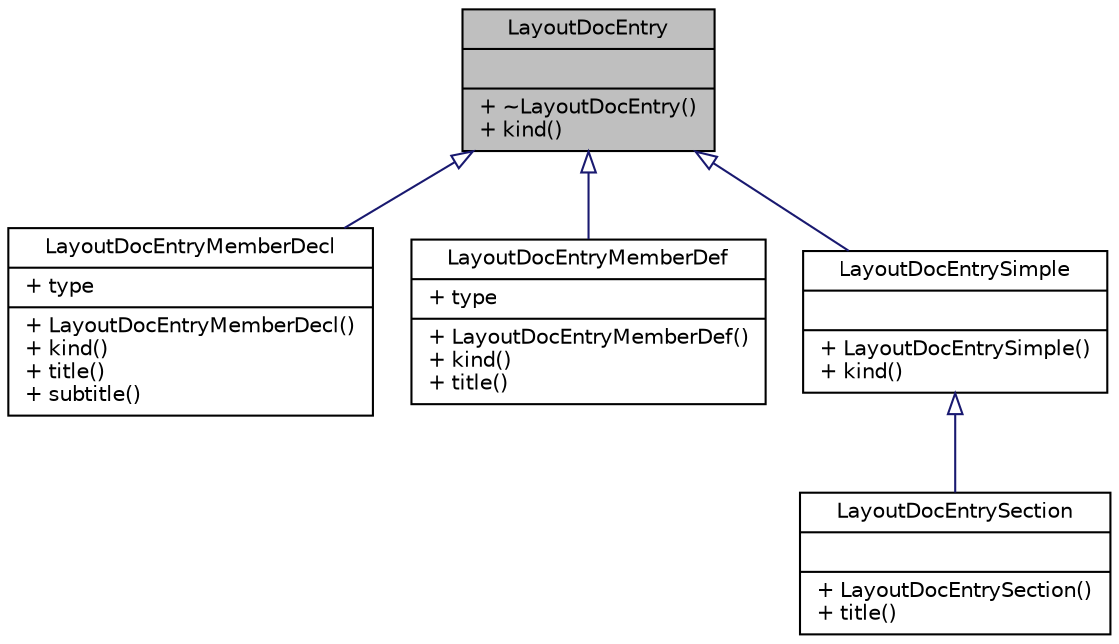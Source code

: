digraph "LayoutDocEntry"
{
 // LATEX_PDF_SIZE
  edge [fontname="Helvetica",fontsize="10",labelfontname="Helvetica",labelfontsize="10"];
  node [fontname="Helvetica",fontsize="10",shape=record];
  Node1 [label="{LayoutDocEntry\n||+ ~LayoutDocEntry()\l+ kind()\l}",height=0.2,width=0.4,color="black", fillcolor="grey75", style="filled", fontcolor="black",tooltip="Base class representing a piece of a documentation page."];
  Node1 -> Node2 [dir="back",color="midnightblue",fontsize="10",style="solid",arrowtail="onormal",fontname="Helvetica"];
  Node2 [label="{LayoutDocEntryMemberDecl\n|+ type\l|+ LayoutDocEntryMemberDecl()\l+ kind()\l+ title()\l+ subtitle()\l}",height=0.2,width=0.4,color="black", fillcolor="white", style="filled",URL="$structLayoutDocEntryMemberDecl.html",tooltip="Represents of a member declaration list with configurable title and subtitle."];
  Node1 -> Node3 [dir="back",color="midnightblue",fontsize="10",style="solid",arrowtail="onormal",fontname="Helvetica"];
  Node3 [label="{LayoutDocEntryMemberDef\n|+ type\l|+ LayoutDocEntryMemberDef()\l+ kind()\l+ title()\l}",height=0.2,width=0.4,color="black", fillcolor="white", style="filled",URL="$structLayoutDocEntryMemberDef.html",tooltip="Represents of a member definition list with configurable title."];
  Node1 -> Node4 [dir="back",color="midnightblue",fontsize="10",style="solid",arrowtail="onormal",fontname="Helvetica"];
  Node4 [label="{LayoutDocEntrySimple\n||+ LayoutDocEntrySimple()\l+ kind()\l}",height=0.2,width=0.4,color="black", fillcolor="white", style="filled",URL="$structLayoutDocEntrySimple.html",tooltip="Represents of a piece of a documentation page without configurable parts."];
  Node4 -> Node5 [dir="back",color="midnightblue",fontsize="10",style="solid",arrowtail="onormal",fontname="Helvetica"];
  Node5 [label="{LayoutDocEntrySection\n||+ LayoutDocEntrySection()\l+ title()\l}",height=0.2,width=0.4,color="black", fillcolor="white", style="filled",URL="$structLayoutDocEntrySection.html",tooltip=" "];
}
